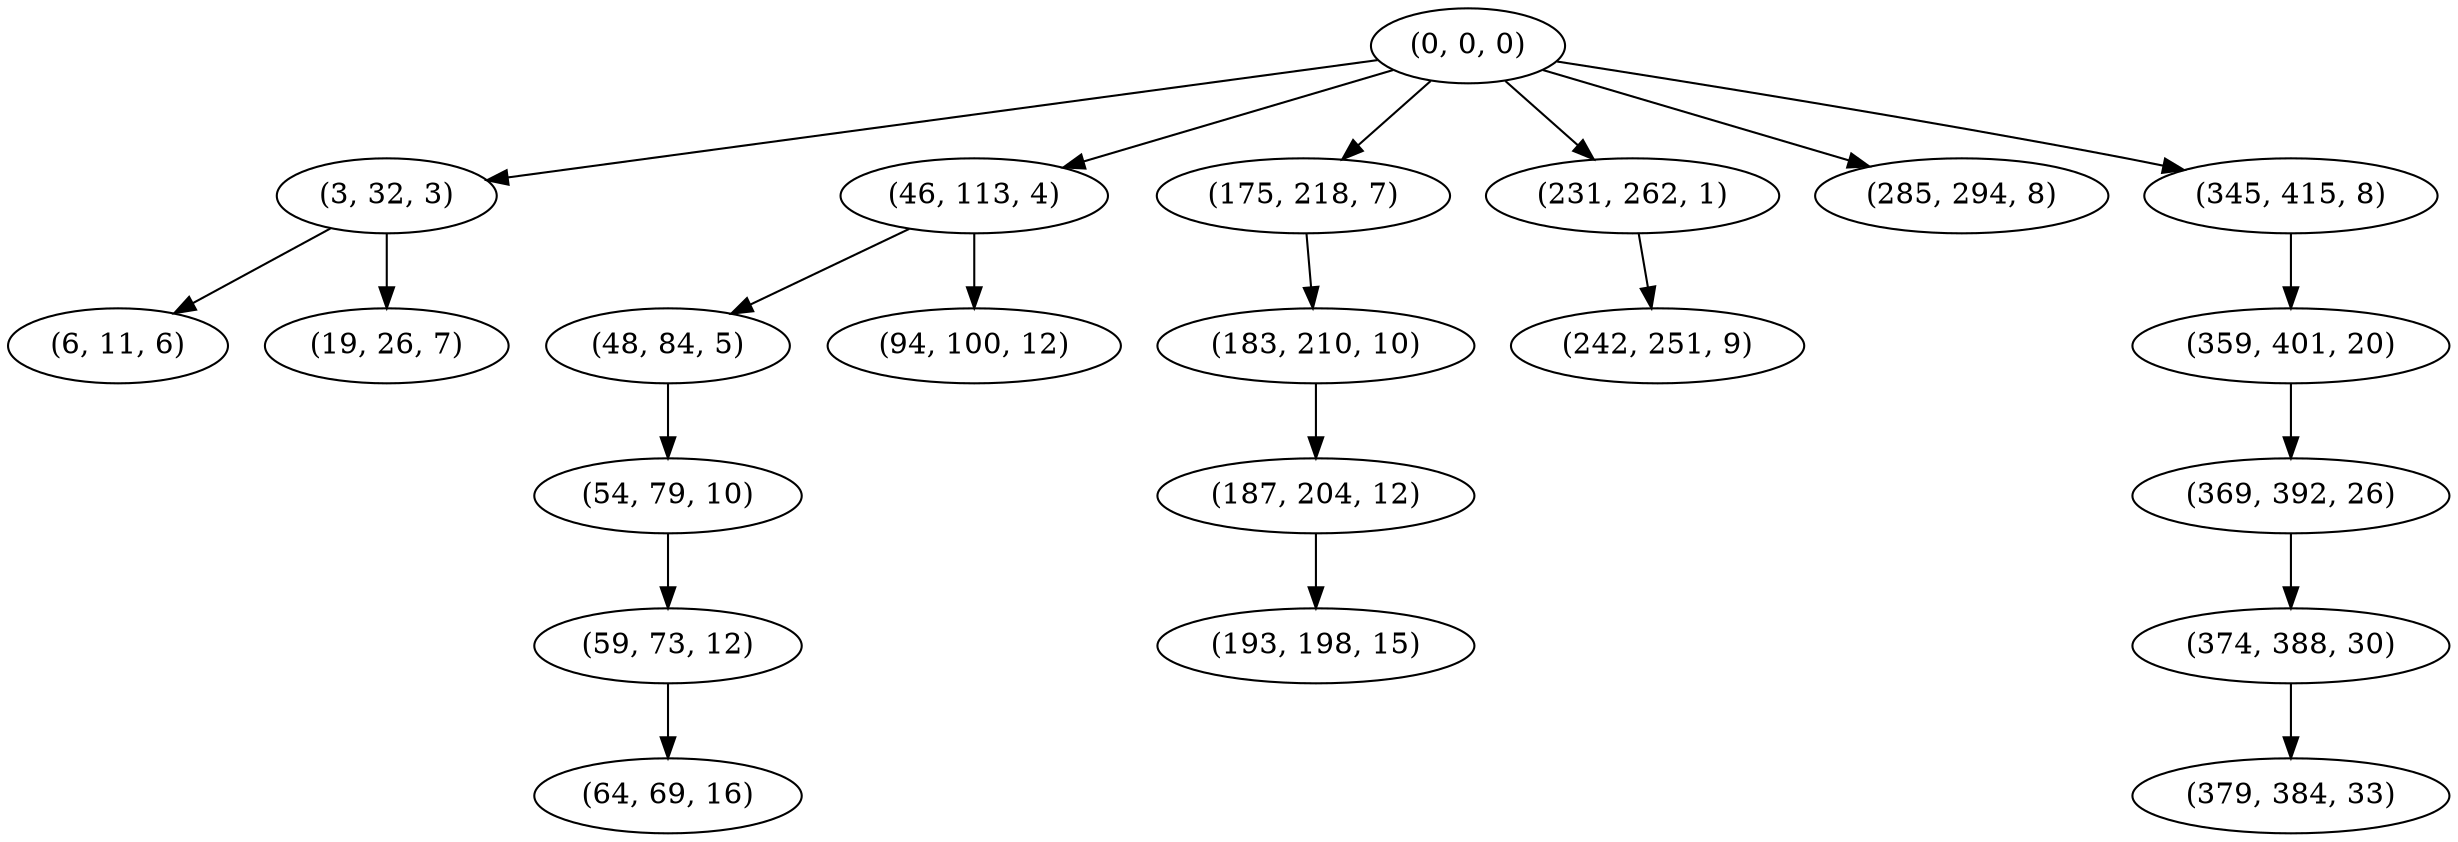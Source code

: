 digraph tree {
    "(0, 0, 0)";
    "(3, 32, 3)";
    "(6, 11, 6)";
    "(19, 26, 7)";
    "(46, 113, 4)";
    "(48, 84, 5)";
    "(54, 79, 10)";
    "(59, 73, 12)";
    "(64, 69, 16)";
    "(94, 100, 12)";
    "(175, 218, 7)";
    "(183, 210, 10)";
    "(187, 204, 12)";
    "(193, 198, 15)";
    "(231, 262, 1)";
    "(242, 251, 9)";
    "(285, 294, 8)";
    "(345, 415, 8)";
    "(359, 401, 20)";
    "(369, 392, 26)";
    "(374, 388, 30)";
    "(379, 384, 33)";
    "(0, 0, 0)" -> "(3, 32, 3)";
    "(0, 0, 0)" -> "(46, 113, 4)";
    "(0, 0, 0)" -> "(175, 218, 7)";
    "(0, 0, 0)" -> "(231, 262, 1)";
    "(0, 0, 0)" -> "(285, 294, 8)";
    "(0, 0, 0)" -> "(345, 415, 8)";
    "(3, 32, 3)" -> "(6, 11, 6)";
    "(3, 32, 3)" -> "(19, 26, 7)";
    "(46, 113, 4)" -> "(48, 84, 5)";
    "(46, 113, 4)" -> "(94, 100, 12)";
    "(48, 84, 5)" -> "(54, 79, 10)";
    "(54, 79, 10)" -> "(59, 73, 12)";
    "(59, 73, 12)" -> "(64, 69, 16)";
    "(175, 218, 7)" -> "(183, 210, 10)";
    "(183, 210, 10)" -> "(187, 204, 12)";
    "(187, 204, 12)" -> "(193, 198, 15)";
    "(231, 262, 1)" -> "(242, 251, 9)";
    "(345, 415, 8)" -> "(359, 401, 20)";
    "(359, 401, 20)" -> "(369, 392, 26)";
    "(369, 392, 26)" -> "(374, 388, 30)";
    "(374, 388, 30)" -> "(379, 384, 33)";
}
